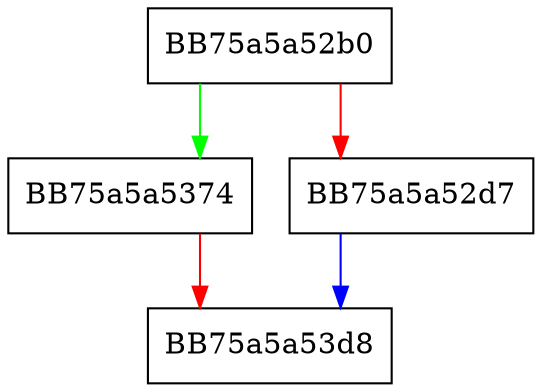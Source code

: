 digraph msil_emit_shift {
  node [shape="box"];
  graph [splines=ortho];
  BB75a5a52b0 -> BB75a5a5374 [color="green"];
  BB75a5a52b0 -> BB75a5a52d7 [color="red"];
  BB75a5a52d7 -> BB75a5a53d8 [color="blue"];
  BB75a5a5374 -> BB75a5a53d8 [color="red"];
}